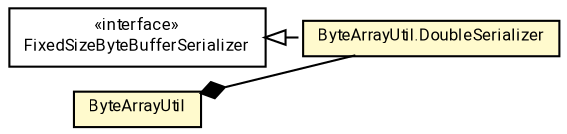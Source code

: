#!/usr/local/bin/dot
#
# Class diagram 
# Generated by UMLGraph version R5_7_2-60-g0e99a6 (http://www.spinellis.gr/umlgraph/)
#

digraph G {
	graph [fontnames="svg"]
	edge [fontname="Roboto",fontsize=7,labelfontname="Roboto",labelfontsize=7,color="black"];
	node [fontname="Roboto",fontcolor="black",fontsize=8,shape=plaintext,margin=0,width=0,height=0];
	nodesep=0.15;
	ranksep=0.25;
	rankdir=LR;
	// de.lmu.ifi.dbs.elki.utilities.io.FixedSizeByteBufferSerializer<T>
	c2021927 [label=<<table title="de.lmu.ifi.dbs.elki.utilities.io.FixedSizeByteBufferSerializer" border="0" cellborder="1" cellspacing="0" cellpadding="2" href="FixedSizeByteBufferSerializer.html" target="_parent">
		<tr><td><table border="0" cellspacing="0" cellpadding="1">
		<tr><td align="center" balign="center"> &#171;interface&#187; </td></tr>
		<tr><td align="center" balign="center"> <font face="Roboto">FixedSizeByteBufferSerializer</font> </td></tr>
		</table></td></tr>
		</table>>, URL="FixedSizeByteBufferSerializer.html"];
	// de.lmu.ifi.dbs.elki.utilities.io.ByteArrayUtil
	c2021932 [label=<<table title="de.lmu.ifi.dbs.elki.utilities.io.ByteArrayUtil" border="0" cellborder="1" cellspacing="0" cellpadding="2" bgcolor="LemonChiffon" href="ByteArrayUtil.html" target="_parent">
		<tr><td><table border="0" cellspacing="0" cellpadding="1">
		<tr><td align="center" balign="center"> <font face="Roboto">ByteArrayUtil</font> </td></tr>
		</table></td></tr>
		</table>>, URL="ByteArrayUtil.html"];
	// de.lmu.ifi.dbs.elki.utilities.io.ByteArrayUtil.DoubleSerializer
	c2021938 [label=<<table title="de.lmu.ifi.dbs.elki.utilities.io.ByteArrayUtil.DoubleSerializer" border="0" cellborder="1" cellspacing="0" cellpadding="2" bgcolor="lemonChiffon" href="ByteArrayUtil.DoubleSerializer.html" target="_parent">
		<tr><td><table border="0" cellspacing="0" cellpadding="1">
		<tr><td align="center" balign="center"> <font face="Roboto">ByteArrayUtil.DoubleSerializer</font> </td></tr>
		</table></td></tr>
		</table>>, URL="ByteArrayUtil.DoubleSerializer.html"];
	// de.lmu.ifi.dbs.elki.utilities.io.ByteArrayUtil composed de.lmu.ifi.dbs.elki.utilities.io.ByteArrayUtil.DoubleSerializer
	c2021932 -> c2021938 [arrowhead=none,arrowtail=diamond,dir=back,weight=6];
	// de.lmu.ifi.dbs.elki.utilities.io.ByteArrayUtil.DoubleSerializer implements de.lmu.ifi.dbs.elki.utilities.io.FixedSizeByteBufferSerializer<T>
	c2021927 -> c2021938 [arrowtail=empty,style=dashed,dir=back,weight=9];
}

